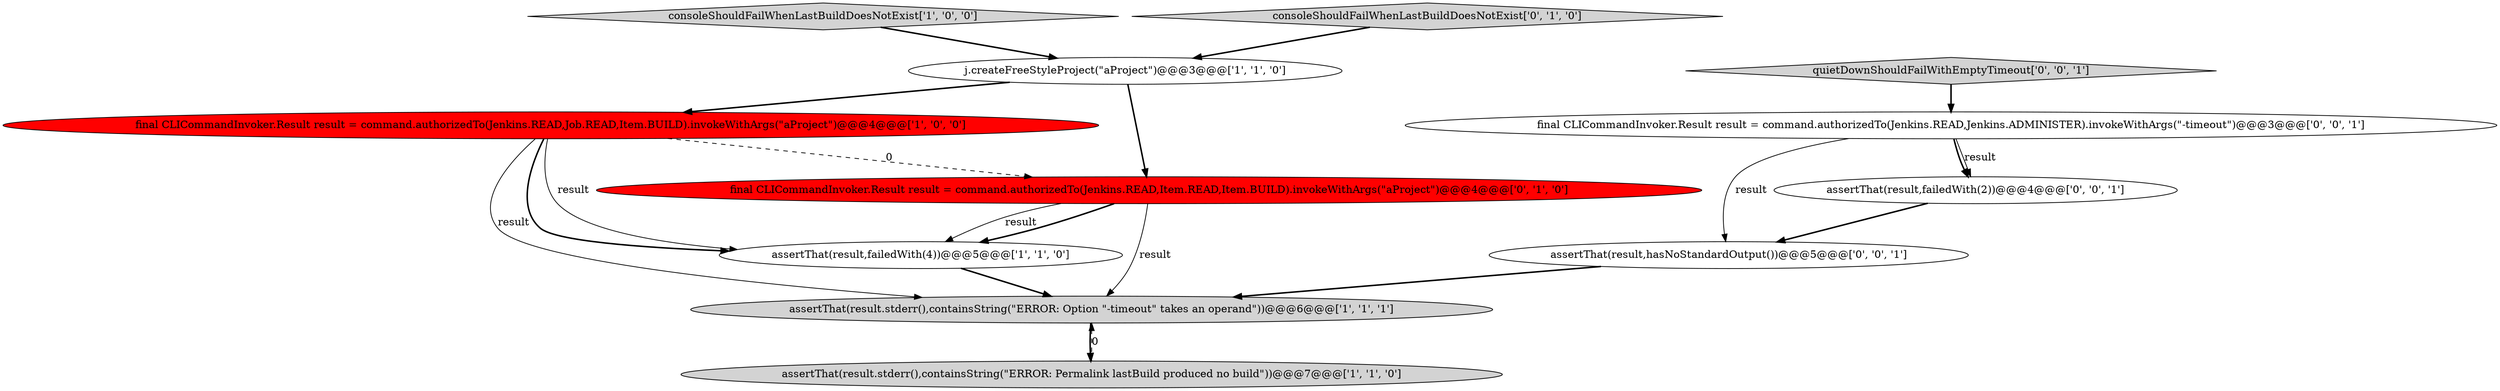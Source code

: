 digraph {
4 [style = filled, label = "final CLICommandInvoker.Result result = command.authorizedTo(Jenkins.READ,Job.READ,Item.BUILD).invokeWithArgs(\"aProject\")@@@4@@@['1', '0', '0']", fillcolor = red, shape = ellipse image = "AAA1AAABBB1BBB"];
5 [style = filled, label = "j.createFreeStyleProject(\"aProject\")@@@3@@@['1', '1', '0']", fillcolor = white, shape = ellipse image = "AAA0AAABBB1BBB"];
8 [style = filled, label = "final CLICommandInvoker.Result result = command.authorizedTo(Jenkins.READ,Jenkins.ADMINISTER).invokeWithArgs(\"-timeout\")@@@3@@@['0', '0', '1']", fillcolor = white, shape = ellipse image = "AAA0AAABBB3BBB"];
9 [style = filled, label = "quietDownShouldFailWithEmptyTimeout['0', '0', '1']", fillcolor = lightgray, shape = diamond image = "AAA0AAABBB3BBB"];
1 [style = filled, label = "consoleShouldFailWhenLastBuildDoesNotExist['1', '0', '0']", fillcolor = lightgray, shape = diamond image = "AAA0AAABBB1BBB"];
2 [style = filled, label = "assertThat(result,failedWith(4))@@@5@@@['1', '1', '0']", fillcolor = white, shape = ellipse image = "AAA0AAABBB1BBB"];
6 [style = filled, label = "final CLICommandInvoker.Result result = command.authorizedTo(Jenkins.READ,Item.READ,Item.BUILD).invokeWithArgs(\"aProject\")@@@4@@@['0', '1', '0']", fillcolor = red, shape = ellipse image = "AAA1AAABBB2BBB"];
7 [style = filled, label = "consoleShouldFailWhenLastBuildDoesNotExist['0', '1', '0']", fillcolor = lightgray, shape = diamond image = "AAA0AAABBB2BBB"];
11 [style = filled, label = "assertThat(result,hasNoStandardOutput())@@@5@@@['0', '0', '1']", fillcolor = white, shape = ellipse image = "AAA0AAABBB3BBB"];
10 [style = filled, label = "assertThat(result,failedWith(2))@@@4@@@['0', '0', '1']", fillcolor = white, shape = ellipse image = "AAA0AAABBB3BBB"];
3 [style = filled, label = "assertThat(result.stderr(),containsString(\"ERROR: Option \"-timeout\" takes an operand\"))@@@6@@@['1', '1', '1']", fillcolor = lightgray, shape = ellipse image = "AAA0AAABBB1BBB"];
0 [style = filled, label = "assertThat(result.stderr(),containsString(\"ERROR: Permalink lastBuild produced no build\"))@@@7@@@['1', '1', '0']", fillcolor = lightgray, shape = ellipse image = "AAA0AAABBB1BBB"];
1->5 [style = bold, label=""];
3->0 [style = bold, label=""];
8->10 [style = bold, label=""];
4->3 [style = solid, label="result"];
7->5 [style = bold, label=""];
8->11 [style = solid, label="result"];
10->11 [style = bold, label=""];
4->2 [style = bold, label=""];
6->3 [style = solid, label="result"];
5->6 [style = bold, label=""];
0->3 [style = dashed, label="0"];
4->6 [style = dashed, label="0"];
11->3 [style = bold, label=""];
9->8 [style = bold, label=""];
8->10 [style = solid, label="result"];
4->2 [style = solid, label="result"];
6->2 [style = solid, label="result"];
5->4 [style = bold, label=""];
2->3 [style = bold, label=""];
6->2 [style = bold, label=""];
}
